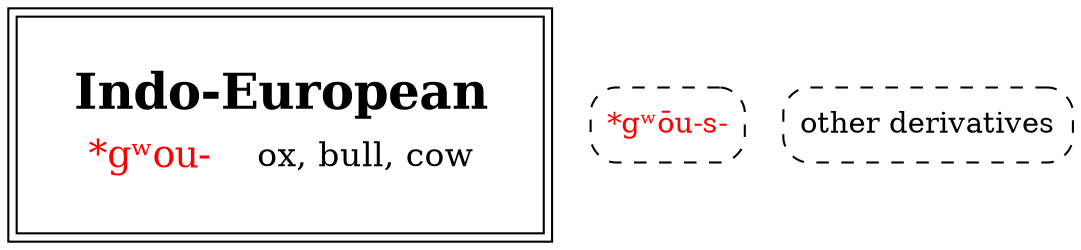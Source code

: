 strict digraph {
/* sources: AHD */
node [shape=none]

gwou [label=<<table border="0"><tr><td colspan="2"><font point-size="24"><b>Indo-European</b></font></td></tr><tr><td><font point-size="18" color="red">*gʷou-</font></td><td><font point-size="16">ox, bull, cow</font></td></tr></table>> tooltip="Indo-European \"*gʷou-\" ox, bull, cow" shape=box peripheries=2 margin=.3]

gwous [label=<<font color="red">*gʷōu-s-</font>> shape=box style="dashed,rounded" URL="gwou-ox1.svg" tooltip="*gʷōu-s-"]
other [label=<other derivatives> shape=box style="dashed,rounded" URL="gwou-ox2.svg" tooltip="other derivatives"]

}
